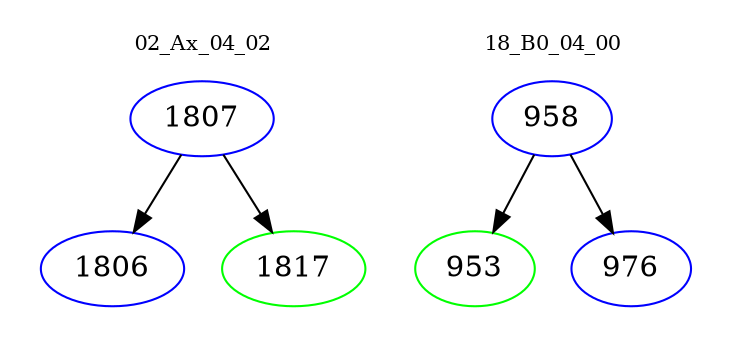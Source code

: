 digraph{
subgraph cluster_0 {
color = white
label = "02_Ax_04_02";
fontsize=10;
T0_1807 [label="1807", color="blue"]
T0_1807 -> T0_1806 [color="black"]
T0_1806 [label="1806", color="blue"]
T0_1807 -> T0_1817 [color="black"]
T0_1817 [label="1817", color="green"]
}
subgraph cluster_1 {
color = white
label = "18_B0_04_00";
fontsize=10;
T1_958 [label="958", color="blue"]
T1_958 -> T1_953 [color="black"]
T1_953 [label="953", color="green"]
T1_958 -> T1_976 [color="black"]
T1_976 [label="976", color="blue"]
}
}
